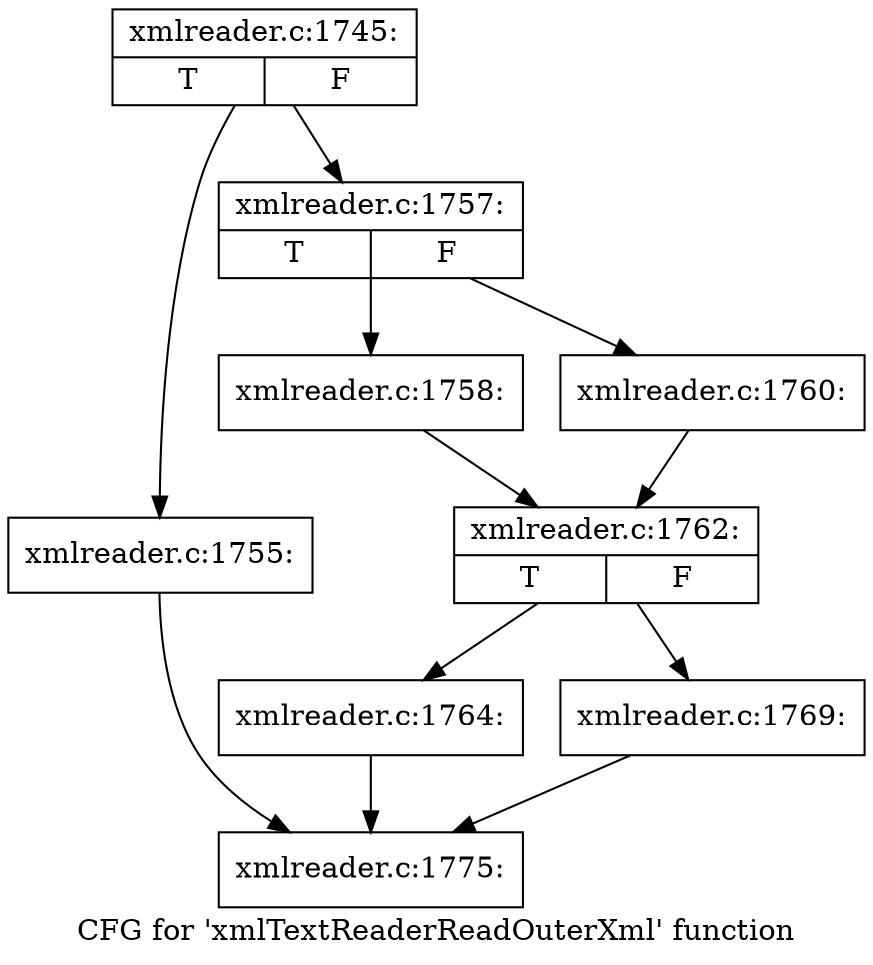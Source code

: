 digraph "CFG for 'xmlTextReaderReadOuterXml' function" {
	label="CFG for 'xmlTextReaderReadOuterXml' function";

	Node0x45f2d20 [shape=record,label="{xmlreader.c:1745:|{<s0>T|<s1>F}}"];
	Node0x45f2d20 -> Node0x46e6850;
	Node0x45f2d20 -> Node0x46e68a0;
	Node0x46e6850 [shape=record,label="{xmlreader.c:1755:}"];
	Node0x46e6850 -> Node0x46dabd0;
	Node0x46e68a0 [shape=record,label="{xmlreader.c:1757:|{<s0>T|<s1>F}}"];
	Node0x46e68a0 -> Node0x46e6e90;
	Node0x46e68a0 -> Node0x46e6f30;
	Node0x46e6e90 [shape=record,label="{xmlreader.c:1758:}"];
	Node0x46e6e90 -> Node0x46e6ee0;
	Node0x46e6f30 [shape=record,label="{xmlreader.c:1760:}"];
	Node0x46e6f30 -> Node0x46e6ee0;
	Node0x46e6ee0 [shape=record,label="{xmlreader.c:1762:|{<s0>T|<s1>F}}"];
	Node0x46e6ee0 -> Node0x46e7fa0;
	Node0x46e6ee0 -> Node0x4647f20;
	Node0x46e7fa0 [shape=record,label="{xmlreader.c:1764:}"];
	Node0x46e7fa0 -> Node0x46dabd0;
	Node0x4647f20 [shape=record,label="{xmlreader.c:1769:}"];
	Node0x4647f20 -> Node0x46dabd0;
	Node0x46dabd0 [shape=record,label="{xmlreader.c:1775:}"];
}
